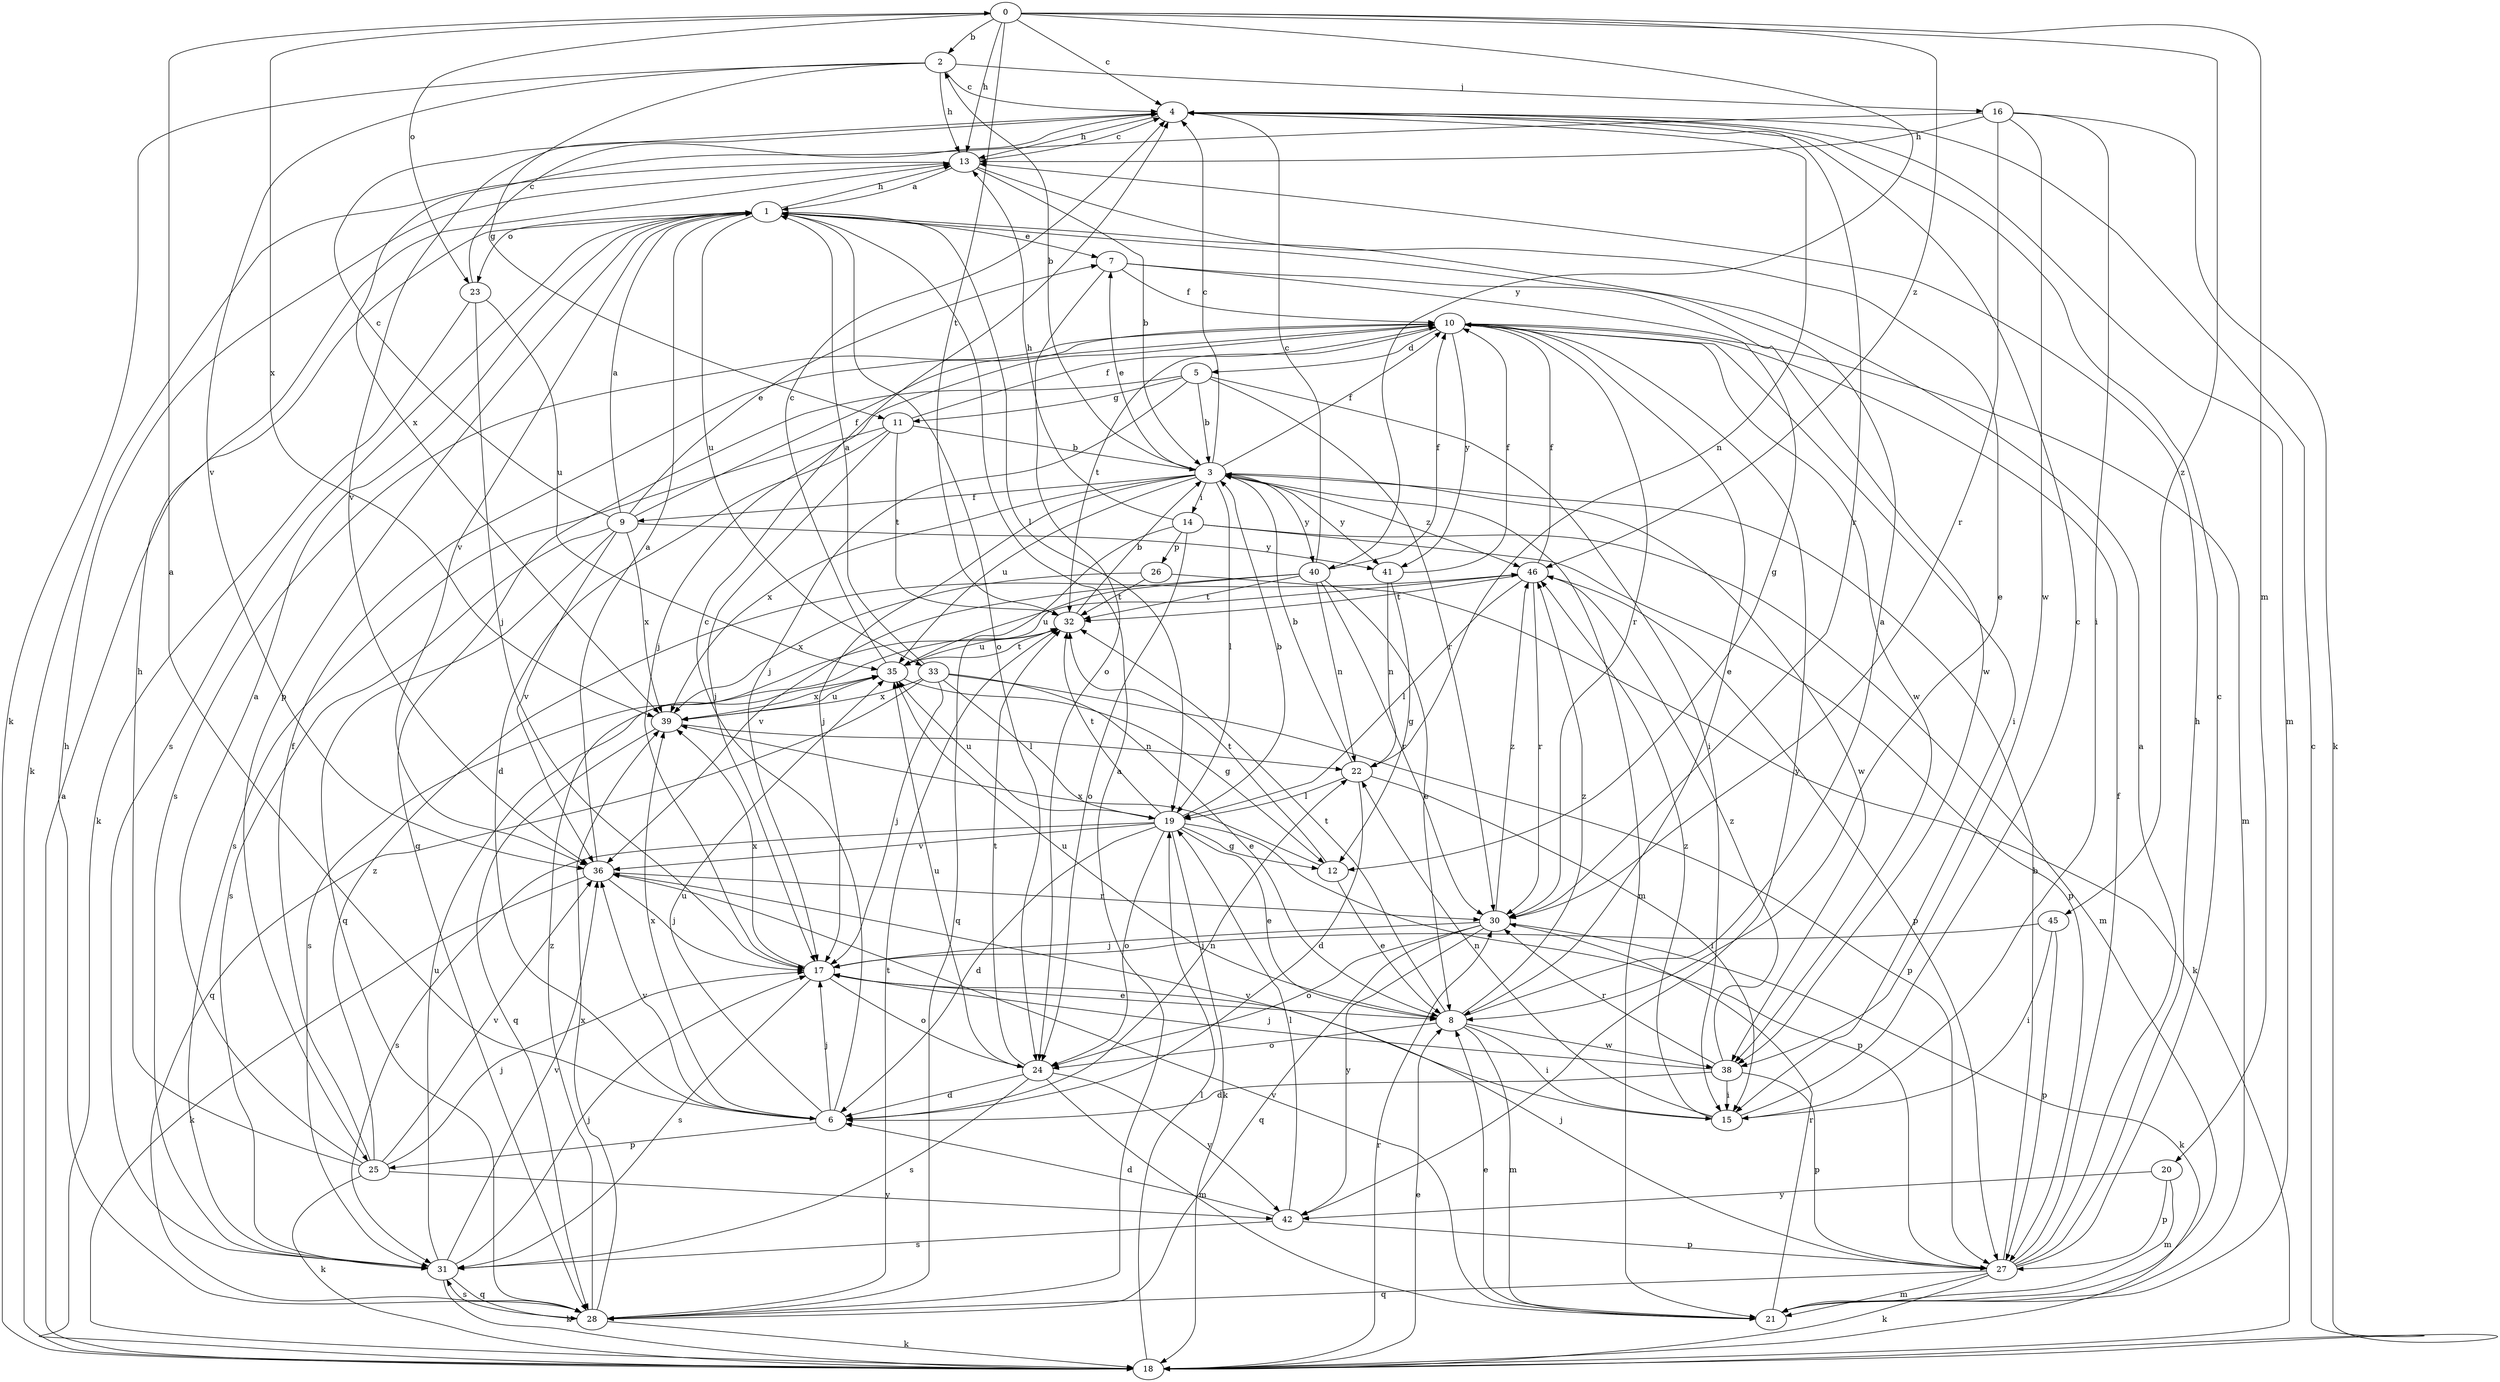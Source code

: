 strict digraph  {
0;
1;
2;
3;
4;
5;
6;
7;
8;
9;
10;
11;
12;
13;
14;
15;
16;
17;
18;
19;
20;
21;
22;
23;
24;
25;
26;
27;
28;
30;
31;
32;
33;
35;
36;
38;
39;
40;
41;
42;
45;
46;
0 -> 2  [label=b];
0 -> 4  [label=c];
0 -> 13  [label=h];
0 -> 20  [label=m];
0 -> 23  [label=o];
0 -> 32  [label=t];
0 -> 39  [label=x];
0 -> 40  [label=y];
0 -> 45  [label=z];
0 -> 46  [label=z];
1 -> 7  [label=e];
1 -> 13  [label=h];
1 -> 19  [label=l];
1 -> 23  [label=o];
1 -> 24  [label=o];
1 -> 25  [label=p];
1 -> 31  [label=s];
1 -> 33  [label=u];
1 -> 36  [label=v];
2 -> 4  [label=c];
2 -> 11  [label=g];
2 -> 13  [label=h];
2 -> 16  [label=j];
2 -> 18  [label=k];
2 -> 36  [label=v];
3 -> 2  [label=b];
3 -> 4  [label=c];
3 -> 7  [label=e];
3 -> 9  [label=f];
3 -> 10  [label=f];
3 -> 14  [label=i];
3 -> 17  [label=j];
3 -> 19  [label=l];
3 -> 21  [label=m];
3 -> 35  [label=u];
3 -> 38  [label=w];
3 -> 39  [label=x];
3 -> 40  [label=y];
3 -> 41  [label=y];
3 -> 46  [label=z];
4 -> 13  [label=h];
4 -> 21  [label=m];
4 -> 22  [label=n];
4 -> 30  [label=r];
4 -> 36  [label=v];
5 -> 3  [label=b];
5 -> 11  [label=g];
5 -> 15  [label=i];
5 -> 17  [label=j];
5 -> 28  [label=q];
5 -> 30  [label=r];
6 -> 0  [label=a];
6 -> 4  [label=c];
6 -> 17  [label=j];
6 -> 22  [label=n];
6 -> 25  [label=p];
6 -> 35  [label=u];
6 -> 36  [label=v];
6 -> 39  [label=x];
7 -> 10  [label=f];
7 -> 12  [label=g];
7 -> 24  [label=o];
7 -> 38  [label=w];
8 -> 1  [label=a];
8 -> 15  [label=i];
8 -> 21  [label=m];
8 -> 24  [label=o];
8 -> 32  [label=t];
8 -> 35  [label=u];
8 -> 38  [label=w];
8 -> 46  [label=z];
9 -> 1  [label=a];
9 -> 4  [label=c];
9 -> 7  [label=e];
9 -> 10  [label=f];
9 -> 28  [label=q];
9 -> 31  [label=s];
9 -> 36  [label=v];
9 -> 39  [label=x];
9 -> 41  [label=y];
10 -> 5  [label=d];
10 -> 8  [label=e];
10 -> 15  [label=i];
10 -> 17  [label=j];
10 -> 21  [label=m];
10 -> 30  [label=r];
10 -> 31  [label=s];
10 -> 32  [label=t];
10 -> 38  [label=w];
10 -> 41  [label=y];
10 -> 42  [label=y];
11 -> 3  [label=b];
11 -> 6  [label=d];
11 -> 10  [label=f];
11 -> 17  [label=j];
11 -> 31  [label=s];
11 -> 32  [label=t];
12 -> 8  [label=e];
12 -> 32  [label=t];
12 -> 39  [label=x];
13 -> 1  [label=a];
13 -> 3  [label=b];
13 -> 4  [label=c];
13 -> 8  [label=e];
13 -> 18  [label=k];
14 -> 13  [label=h];
14 -> 21  [label=m];
14 -> 24  [label=o];
14 -> 26  [label=p];
14 -> 27  [label=p];
14 -> 28  [label=q];
15 -> 4  [label=c];
15 -> 22  [label=n];
15 -> 36  [label=v];
15 -> 46  [label=z];
16 -> 13  [label=h];
16 -> 15  [label=i];
16 -> 18  [label=k];
16 -> 30  [label=r];
16 -> 38  [label=w];
16 -> 39  [label=x];
17 -> 8  [label=e];
17 -> 24  [label=o];
17 -> 31  [label=s];
17 -> 39  [label=x];
18 -> 1  [label=a];
18 -> 4  [label=c];
18 -> 8  [label=e];
18 -> 19  [label=l];
18 -> 30  [label=r];
19 -> 3  [label=b];
19 -> 6  [label=d];
19 -> 8  [label=e];
19 -> 12  [label=g];
19 -> 18  [label=k];
19 -> 24  [label=o];
19 -> 27  [label=p];
19 -> 31  [label=s];
19 -> 32  [label=t];
19 -> 35  [label=u];
19 -> 36  [label=v];
20 -> 21  [label=m];
20 -> 27  [label=p];
20 -> 42  [label=y];
21 -> 8  [label=e];
21 -> 30  [label=r];
21 -> 36  [label=v];
22 -> 3  [label=b];
22 -> 6  [label=d];
22 -> 15  [label=i];
22 -> 19  [label=l];
23 -> 4  [label=c];
23 -> 17  [label=j];
23 -> 18  [label=k];
23 -> 35  [label=u];
24 -> 6  [label=d];
24 -> 21  [label=m];
24 -> 31  [label=s];
24 -> 32  [label=t];
24 -> 35  [label=u];
24 -> 42  [label=y];
25 -> 1  [label=a];
25 -> 10  [label=f];
25 -> 13  [label=h];
25 -> 17  [label=j];
25 -> 18  [label=k];
25 -> 36  [label=v];
25 -> 42  [label=y];
25 -> 46  [label=z];
26 -> 18  [label=k];
26 -> 32  [label=t];
26 -> 39  [label=x];
27 -> 1  [label=a];
27 -> 3  [label=b];
27 -> 4  [label=c];
27 -> 10  [label=f];
27 -> 13  [label=h];
27 -> 17  [label=j];
27 -> 18  [label=k];
27 -> 21  [label=m];
27 -> 28  [label=q];
28 -> 1  [label=a];
28 -> 13  [label=h];
28 -> 18  [label=k];
28 -> 31  [label=s];
28 -> 32  [label=t];
28 -> 39  [label=x];
28 -> 46  [label=z];
30 -> 17  [label=j];
30 -> 18  [label=k];
30 -> 24  [label=o];
30 -> 28  [label=q];
30 -> 42  [label=y];
30 -> 46  [label=z];
31 -> 17  [label=j];
31 -> 18  [label=k];
31 -> 28  [label=q];
31 -> 35  [label=u];
31 -> 36  [label=v];
32 -> 3  [label=b];
32 -> 31  [label=s];
32 -> 35  [label=u];
33 -> 1  [label=a];
33 -> 8  [label=e];
33 -> 17  [label=j];
33 -> 19  [label=l];
33 -> 27  [label=p];
33 -> 28  [label=q];
33 -> 39  [label=x];
35 -> 4  [label=c];
35 -> 12  [label=g];
35 -> 32  [label=t];
35 -> 39  [label=x];
36 -> 1  [label=a];
36 -> 17  [label=j];
36 -> 18  [label=k];
36 -> 30  [label=r];
38 -> 6  [label=d];
38 -> 15  [label=i];
38 -> 17  [label=j];
38 -> 27  [label=p];
38 -> 30  [label=r];
38 -> 46  [label=z];
39 -> 22  [label=n];
39 -> 28  [label=q];
39 -> 35  [label=u];
40 -> 4  [label=c];
40 -> 8  [label=e];
40 -> 10  [label=f];
40 -> 22  [label=n];
40 -> 30  [label=r];
40 -> 32  [label=t];
40 -> 35  [label=u];
40 -> 36  [label=v];
41 -> 10  [label=f];
41 -> 12  [label=g];
41 -> 22  [label=n];
42 -> 6  [label=d];
42 -> 19  [label=l];
42 -> 27  [label=p];
42 -> 31  [label=s];
45 -> 15  [label=i];
45 -> 17  [label=j];
45 -> 27  [label=p];
46 -> 10  [label=f];
46 -> 19  [label=l];
46 -> 27  [label=p];
46 -> 30  [label=r];
46 -> 32  [label=t];
}
